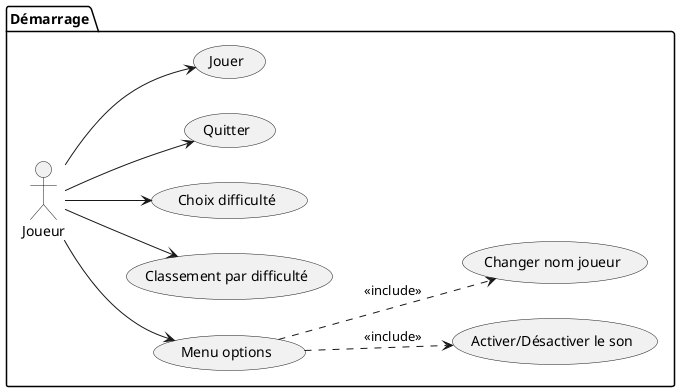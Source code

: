@startuml usecase
left to right direction

package Démarrage {
    actor "Joueur" as player
    usecase "Menu options" as options
    usecase "Activer/Désactiver le son" as sound
    usecase "Changer nom joueur" as name
    usecase "Classement par difficulté" as leaderboard
    usecase "Choix difficulté" as difficulty
    usecase "Quitter" as leaveGame
    usecase "Jouer" as jouer
}
player --> jouer
player --> difficulty
player --> leaveGame
player --> leaderboard
player --> options
options ..> sound: <<include>>
options ..> name: <<include>>

newpage 
left to right direction

package Jeu {
    actor "Joueur" as player
    usecase "Menu pause" as pause
    usecase "Menu options" as options
    usecase "Recommencer" as restart
    usecase "Quitter" as leave
    usecase "Continuer" as continue
    usecase "Déplacer le personnage" as play
    usecase "Activer/Désactiver le son" as sound
    usecase "Changer nom joueur" as name
}

player --> play
player --> pause
pause ..> options: <<include>>
pause ..> continue: <<extends>>
pause ..> restart: <<extends>>
pause ..> leave: <<extends>>
options ..> sound: <<include>>
options ..> name: <<include>>

note left of pause
    Met le jeu en pause
end note

newpage
left to right direction

package GameOver {
    actor "Joueur" as player
    usecase "Recommencer" as restart
    usecase "Quitter" as leave
}

player --> restart
player --> leave
@enduml